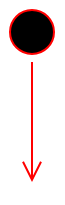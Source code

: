<mxfile version="18.0.6" type="github">
  <diagram id="qOKVFS1TaHOJEAsKqhCK" name="Page-1">
    <mxGraphModel dx="868" dy="440" grid="1" gridSize="10" guides="1" tooltips="1" connect="1" arrows="1" fold="1" page="1" pageScale="1" pageWidth="827" pageHeight="1169" math="0" shadow="0">
      <root>
        <mxCell id="0" />
        <mxCell id="1" parent="0" />
        <mxCell id="y-Nx_2vNeydvTT5IyFKc-1" value="" style="ellipse;html=1;shape=startState;fillColor=#000000;strokeColor=#ff0000;" vertex="1" parent="1">
          <mxGeometry x="400" y="41" width="30" height="30" as="geometry" />
        </mxCell>
        <mxCell id="y-Nx_2vNeydvTT5IyFKc-2" value="" style="edgeStyle=orthogonalEdgeStyle;html=1;verticalAlign=bottom;endArrow=open;endSize=8;strokeColor=#ff0000;rounded=0;" edge="1" source="y-Nx_2vNeydvTT5IyFKc-1" parent="1">
          <mxGeometry relative="1" as="geometry">
            <mxPoint x="415" y="131" as="targetPoint" />
          </mxGeometry>
        </mxCell>
      </root>
    </mxGraphModel>
  </diagram>
</mxfile>
